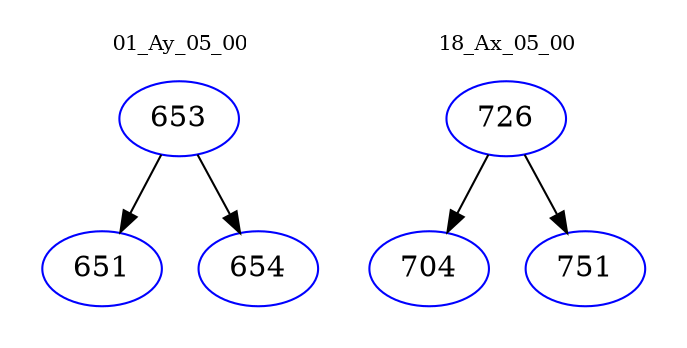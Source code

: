 digraph{
subgraph cluster_0 {
color = white
label = "01_Ay_05_00";
fontsize=10;
T0_653 [label="653", color="blue"]
T0_653 -> T0_651 [color="black"]
T0_651 [label="651", color="blue"]
T0_653 -> T0_654 [color="black"]
T0_654 [label="654", color="blue"]
}
subgraph cluster_1 {
color = white
label = "18_Ax_05_00";
fontsize=10;
T1_726 [label="726", color="blue"]
T1_726 -> T1_704 [color="black"]
T1_704 [label="704", color="blue"]
T1_726 -> T1_751 [color="black"]
T1_751 [label="751", color="blue"]
}
}
